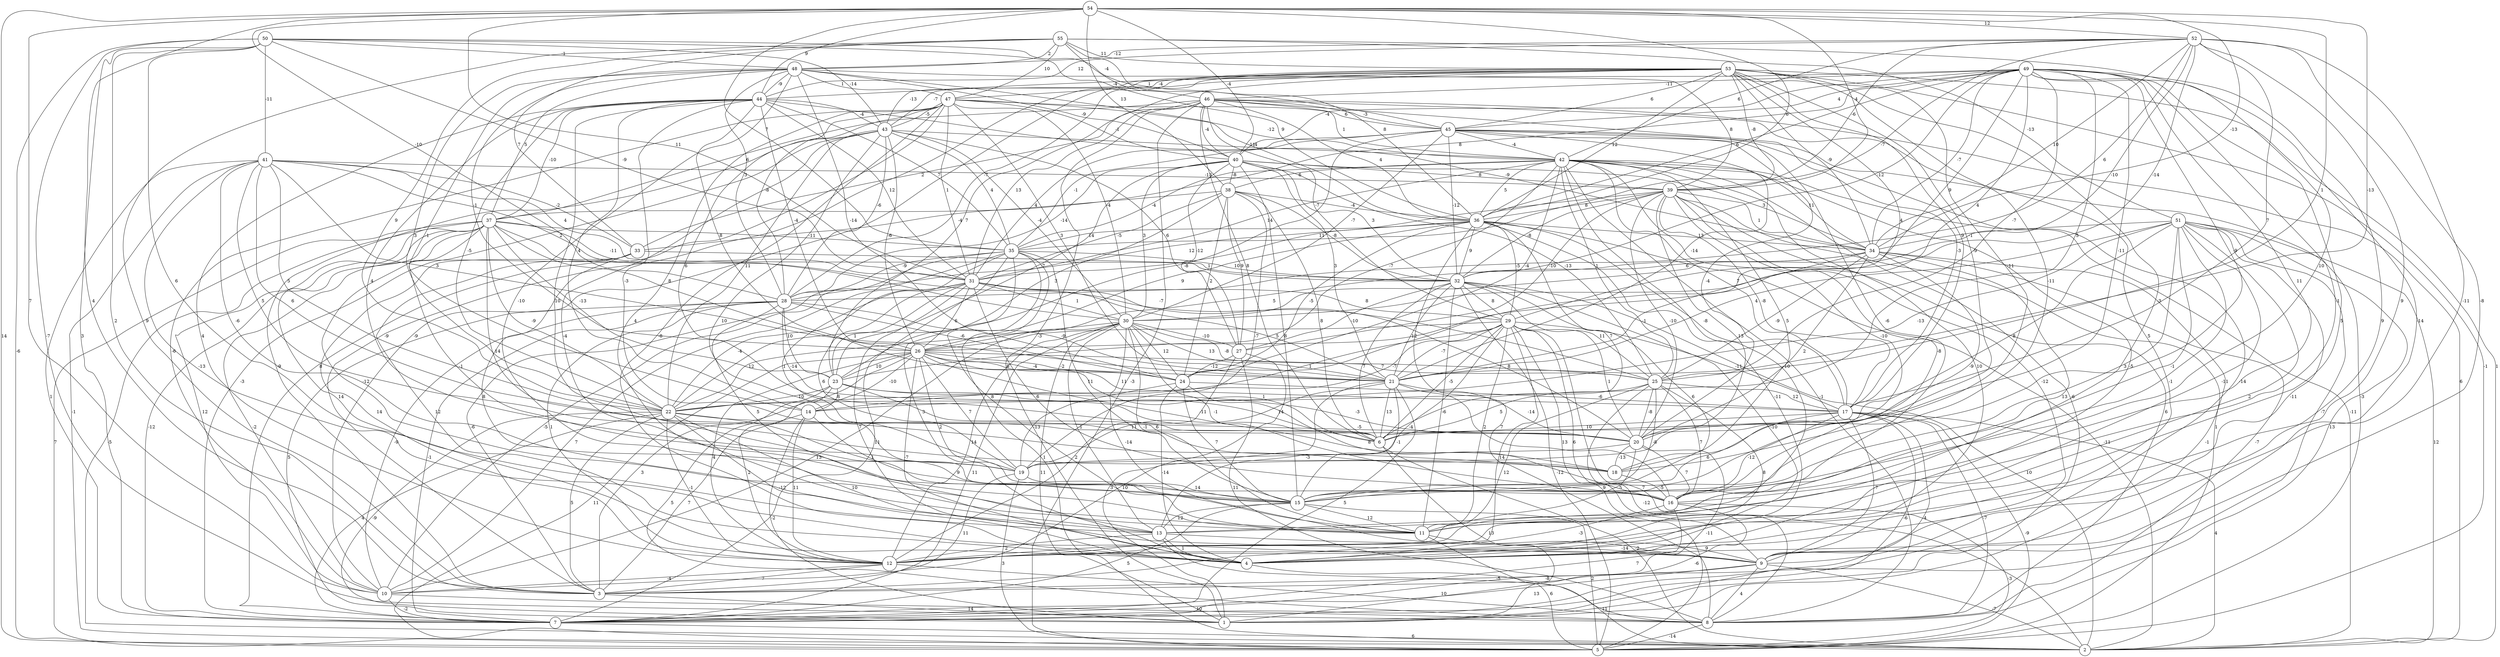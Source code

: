 graph { 
	 fontname="Helvetica,Arial,sans-serif" 
	 node [shape = circle]; 
	 55 -- 3 [label = "9"];
	 55 -- 15 [label = "10"];
	 55 -- 22 [label = "9"];
	 55 -- 33 [label = "7"];
	 55 -- 36 [label = "8"];
	 55 -- 46 [label = "-4"];
	 55 -- 47 [label = "10"];
	 55 -- 48 [label = "2"];
	 55 -- 51 [label = "-13"];
	 55 -- 53 [label = "11"];
	 54 -- 3 [label = "4"];
	 54 -- 5 [label = "14"];
	 54 -- 10 [label = "7"];
	 54 -- 21 [label = "-13"];
	 54 -- 25 [label = "1"];
	 54 -- 28 [label = "-10"];
	 54 -- 31 [label = "11"];
	 54 -- 34 [label = "-13"];
	 54 -- 35 [label = "7"];
	 54 -- 36 [label = "6"];
	 54 -- 38 [label = "13"];
	 54 -- 39 [label = "4"];
	 54 -- 40 [label = "-4"];
	 54 -- 44 [label = "9"];
	 54 -- 52 [label = "12"];
	 53 -- 2 [label = "1"];
	 53 -- 3 [label = "-9"];
	 53 -- 5 [label = "-1"];
	 53 -- 10 [label = "-9"];
	 53 -- 11 [label = "-3"];
	 53 -- 15 [label = "-11"];
	 53 -- 17 [label = "9"];
	 53 -- 18 [label = "-11"];
	 53 -- 20 [label = "-9"];
	 53 -- 23 [label = "7"];
	 53 -- 24 [label = "4"];
	 53 -- 28 [label = "-7"];
	 53 -- 34 [label = "-9"];
	 53 -- 36 [label = "12"];
	 53 -- 39 [label = "-8"];
	 53 -- 43 [label = "-13"];
	 53 -- 44 [label = "-4"];
	 53 -- 45 [label = "6"];
	 53 -- 47 [label = "-4"];
	 52 -- 4 [label = "-11"];
	 52 -- 9 [label = "-8"];
	 52 -- 12 [label = "9"];
	 52 -- 17 [label = "7"];
	 52 -- 28 [label = "6"];
	 52 -- 29 [label = "-10"];
	 52 -- 30 [label = "-14"];
	 52 -- 34 [label = "10"];
	 52 -- 35 [label = "-7"];
	 52 -- 39 [label = "-6"];
	 52 -- 42 [label = "6"];
	 52 -- 44 [label = "12"];
	 52 -- 48 [label = "-12"];
	 51 -- 2 [label = "12"];
	 51 -- 3 [label = "-7"];
	 51 -- 6 [label = "8"];
	 51 -- 8 [label = "13"];
	 51 -- 9 [label = "-11"];
	 51 -- 11 [label = "-11"];
	 51 -- 12 [label = "2"];
	 51 -- 13 [label = "-1"];
	 51 -- 15 [label = "3"];
	 51 -- 16 [label = "-1"];
	 51 -- 21 [label = "4"];
	 51 -- 22 [label = "-13"];
	 51 -- 34 [label = "-1"];
	 50 -- 3 [label = "2"];
	 50 -- 5 [label = "-6"];
	 50 -- 7 [label = "3"];
	 50 -- 8 [label = "-7"];
	 50 -- 13 [label = "6"];
	 50 -- 31 [label = "-9"];
	 50 -- 36 [label = "9"];
	 50 -- 41 [label = "-11"];
	 50 -- 43 [label = "-14"];
	 50 -- 45 [label = "1"];
	 50 -- 48 [label = "-1"];
	 49 -- 4 [label = "9"];
	 49 -- 6 [label = "-11"];
	 49 -- 9 [label = "-14"];
	 49 -- 12 [label = "5"];
	 49 -- 13 [label = "-1"];
	 49 -- 14 [label = "5"];
	 49 -- 16 [label = "11"];
	 49 -- 20 [label = "-9"];
	 49 -- 25 [label = "-7"];
	 49 -- 26 [label = "4"];
	 49 -- 30 [label = "9"];
	 49 -- 32 [label = "-12"];
	 49 -- 34 [label = "-7"];
	 49 -- 36 [label = "6"];
	 49 -- 37 [label = "8"];
	 49 -- 40 [label = "-4"];
	 49 -- 43 [label = "-7"];
	 49 -- 45 [label = "4"];
	 49 -- 46 [label = "-11"];
	 48 -- 11 [label = "-10"];
	 48 -- 14 [label = "-1"];
	 48 -- 22 [label = "3"];
	 48 -- 24 [label = "-14"];
	 48 -- 26 [label = "-1"];
	 48 -- 28 [label = "3"];
	 48 -- 36 [label = "4"];
	 48 -- 37 [label = "5"];
	 48 -- 39 [label = "8"];
	 48 -- 40 [label = "-9"];
	 48 -- 44 [label = "-9"];
	 48 -- 47 [label = "1"];
	 47 -- 4 [label = "-8"];
	 47 -- 6 [label = "6"];
	 47 -- 7 [label = "8"];
	 47 -- 10 [label = "-6"];
	 47 -- 11 [label = "4"];
	 47 -- 21 [label = "3"];
	 47 -- 28 [label = "-8"];
	 47 -- 30 [label = "-4"];
	 47 -- 31 [label = "1"];
	 47 -- 40 [label = "-1"];
	 47 -- 42 [label = "-12"];
	 47 -- 43 [label = "-5"];
	 47 -- 45 [label = "6"];
	 46 -- 1 [label = "6"];
	 46 -- 2 [label = "6"];
	 46 -- 4 [label = "5"];
	 46 -- 5 [label = "-3"];
	 46 -- 6 [label = "8"];
	 46 -- 17 [label = "-3"];
	 46 -- 29 [label = "-7"];
	 46 -- 31 [label = "13"];
	 46 -- 33 [label = "2"];
	 46 -- 36 [label = "4"];
	 46 -- 37 [label = "6"];
	 46 -- 40 [label = "-4"];
	 46 -- 42 [label = "1"];
	 46 -- 45 [label = "-3"];
	 45 -- 5 [label = "-3"];
	 45 -- 7 [label = "-14"];
	 45 -- 16 [label = "-6"];
	 45 -- 20 [label = "-4"];
	 45 -- 21 [label = "-14"];
	 45 -- 22 [label = "-8"];
	 45 -- 30 [label = "-7"];
	 45 -- 31 [label = "4"];
	 45 -- 32 [label = "-12"];
	 45 -- 35 [label = "-1"];
	 45 -- 42 [label = "-4"];
	 44 -- 12 [label = "4"];
	 44 -- 14 [label = "4"];
	 44 -- 16 [label = "10"];
	 44 -- 18 [label = "-3"];
	 44 -- 19 [label = "4"];
	 44 -- 22 [label = "-5"];
	 44 -- 24 [label = "8"];
	 44 -- 26 [label = "-4"];
	 44 -- 31 [label = "12"];
	 44 -- 34 [label = "-9"];
	 44 -- 35 [label = "7"];
	 44 -- 37 [label = "-10"];
	 44 -- 43 [label = "-4"];
	 43 -- 3 [label = "-9"];
	 43 -- 7 [label = "-3"];
	 43 -- 13 [label = "-4"];
	 43 -- 15 [label = "10"];
	 43 -- 22 [label = "11"];
	 43 -- 26 [label = "-6"];
	 43 -- 27 [label = "6"];
	 43 -- 28 [label = "-6"];
	 43 -- 30 [label = "-4"];
	 43 -- 35 [label = "4"];
	 43 -- 42 [label = "-11"];
	 42 -- 1 [label = "-6"];
	 42 -- 2 [label = "-11"];
	 42 -- 4 [label = "-5"];
	 42 -- 8 [label = "-1"];
	 42 -- 9 [label = "10"];
	 42 -- 12 [label = "-10"];
	 42 -- 16 [label = "-10"];
	 42 -- 17 [label = "7"];
	 42 -- 18 [label = "5"];
	 42 -- 23 [label = "-7"];
	 42 -- 24 [label = "-4"];
	 42 -- 25 [label = "1"];
	 42 -- 31 [label = "14"];
	 42 -- 34 [label = "11"];
	 42 -- 35 [label = "-4"];
	 42 -- 36 [label = "5"];
	 42 -- 38 [label = "6"];
	 41 -- 2 [label = "-1"];
	 41 -- 6 [label = "5"];
	 41 -- 7 [label = "1"];
	 41 -- 9 [label = "-13"];
	 41 -- 19 [label = "-6"];
	 41 -- 20 [label = "6"];
	 41 -- 21 [label = "3"];
	 41 -- 22 [label = "5"];
	 41 -- 30 [label = "2"];
	 41 -- 32 [label = "4"];
	 41 -- 33 [label = "-2"];
	 41 -- 39 [label = "-13"];
	 40 -- 15 [label = "8"];
	 40 -- 21 [label = "3"];
	 40 -- 23 [label = "-7"];
	 40 -- 25 [label = "-13"];
	 40 -- 27 [label = "-12"];
	 40 -- 28 [label = "-14"];
	 40 -- 30 [label = "3"];
	 40 -- 32 [label = "3"];
	 40 -- 34 [label = "3"];
	 40 -- 38 [label = "-8"];
	 40 -- 39 [label = "8"];
	 39 -- 5 [label = "1"];
	 39 -- 8 [label = "6"];
	 39 -- 9 [label = "-12"];
	 39 -- 15 [label = "-8"];
	 39 -- 17 [label = "-8"];
	 39 -- 19 [label = "13"];
	 39 -- 20 [label = "-10"];
	 39 -- 27 [label = "-10"];
	 39 -- 31 [label = "11"];
	 39 -- 32 [label = "-8"];
	 39 -- 34 [label = "1"];
	 39 -- 36 [label = "8"];
	 38 -- 6 [label = "8"];
	 38 -- 19 [label = "-7"];
	 38 -- 23 [label = "3"];
	 38 -- 24 [label = "2"];
	 38 -- 27 [label = "9"];
	 38 -- 31 [label = "-5"];
	 38 -- 32 [label = "-8"];
	 38 -- 33 [label = "-4"];
	 38 -- 36 [label = "-4"];
	 37 -- 2 [label = "-5"];
	 37 -- 4 [label = "14"];
	 37 -- 5 [label = "7"];
	 37 -- 7 [label = "-12"];
	 37 -- 10 [label = "12"];
	 37 -- 11 [label = "-12"];
	 37 -- 15 [label = "-1"];
	 37 -- 18 [label = "14"];
	 37 -- 22 [label = "-9"];
	 37 -- 23 [label = "-13"];
	 37 -- 25 [label = "-7"];
	 37 -- 26 [label = "8"];
	 37 -- 31 [label = "-11"];
	 37 -- 35 [label = "-11"];
	 36 -- 2 [label = "-11"];
	 36 -- 4 [label = "-11"];
	 36 -- 6 [label = "7"];
	 36 -- 8 [label = "7"];
	 36 -- 17 [label = "-8"];
	 36 -- 24 [label = "-5"];
	 36 -- 26 [label = "9"];
	 36 -- 28 [label = "12"];
	 36 -- 29 [label = "-5"];
	 36 -- 32 [label = "9"];
	 36 -- 34 [label = "13"];
	 36 -- 35 [label = "14"];
	 35 -- 2 [label = "1"];
	 35 -- 3 [label = "-6"];
	 35 -- 4 [label = "3"];
	 35 -- 7 [label = "11"];
	 35 -- 10 [label = "-5"];
	 35 -- 11 [label = "8"];
	 35 -- 15 [label = "11"];
	 35 -- 19 [label = "1"];
	 35 -- 28 [label = "-9"];
	 35 -- 32 [label = "10"];
	 34 -- 1 [label = "-1"];
	 34 -- 8 [label = "-7"];
	 34 -- 11 [label = "13"];
	 34 -- 18 [label = "-9"];
	 34 -- 20 [label = "2"];
	 34 -- 21 [label = "-1"];
	 34 -- 25 [label = "-9"];
	 34 -- 26 [label = "5"];
	 34 -- 32 [label = "6"];
	 33 -- 4 [label = "12"];
	 33 -- 10 [label = "-2"];
	 33 -- 12 [label = "14"];
	 33 -- 13 [label = "8"];
	 33 -- 32 [label = "1"];
	 32 -- 2 [label = "10"];
	 32 -- 4 [label = "-10"];
	 32 -- 5 [label = "-12"];
	 32 -- 6 [label = "7"];
	 32 -- 11 [label = "-6"];
	 32 -- 15 [label = "6"];
	 32 -- 21 [label = "12"];
	 32 -- 25 [label = "11"];
	 32 -- 27 [label = "-10"];
	 32 -- 29 [label = "8"];
	 31 -- 4 [label = "7"];
	 31 -- 10 [label = "7"];
	 31 -- 16 [label = "6"];
	 31 -- 19 [label = "6"];
	 31 -- 20 [label = "8"];
	 31 -- 21 [label = "5"];
	 31 -- 22 [label = "-4"];
	 31 -- 23 [label = "1"];
	 31 -- 26 [label = "6"];
	 31 -- 29 [label = "8"];
	 31 -- 30 [label = "1"];
	 30 -- 1 [label = "11"];
	 30 -- 7 [label = "11"];
	 30 -- 9 [label = "-14"];
	 30 -- 10 [label = "13"];
	 30 -- 11 [label = "-1"];
	 30 -- 12 [label = "14"];
	 30 -- 13 [label = "-1"];
	 30 -- 16 [label = "-1"];
	 30 -- 21 [label = "13"];
	 30 -- 22 [label = "12"];
	 30 -- 24 [label = "12"];
	 30 -- 25 [label = "-8"];
	 30 -- 27 [label = "-10"];
	 29 -- 2 [label = "7"];
	 29 -- 3 [label = "14"];
	 29 -- 5 [label = "9"];
	 29 -- 6 [label = "-5"];
	 29 -- 9 [label = "6"];
	 29 -- 11 [label = "2"];
	 29 -- 13 [label = "-4"];
	 29 -- 14 [label = "1"];
	 29 -- 17 [label = "-11"];
	 29 -- 20 [label = "1"];
	 29 -- 21 [label = "-7"];
	 29 -- 22 [label = "-7"];
	 29 -- 26 [label = "-3"];
	 28 -- 1 [label = "5"];
	 28 -- 6 [label = "-14"];
	 28 -- 7 [label = "-1"];
	 28 -- 10 [label = "-9"];
	 28 -- 12 [label = "1"];
	 28 -- 13 [label = "5"];
	 28 -- 21 [label = "-9"];
	 28 -- 23 [label = "10"];
	 28 -- 24 [label = "-6"];
	 27 -- 1 [label = "3"];
	 27 -- 8 [label = "11"];
	 27 -- 12 [label = "2"];
	 27 -- 24 [label = "-12"];
	 26 -- 3 [label = "3"];
	 26 -- 4 [label = "-7"];
	 26 -- 5 [label = "11"];
	 26 -- 6 [label = "1"];
	 26 -- 12 [label = "4"];
	 26 -- 14 [label = "-10"];
	 26 -- 15 [label = "2"];
	 26 -- 17 [label = "11"];
	 26 -- 18 [label = "-11"];
	 26 -- 19 [label = "7"];
	 26 -- 21 [label = "-2"];
	 26 -- 23 [label = "10"];
	 26 -- 24 [label = "-4"];
	 26 -- 25 [label = "7"];
	 25 -- 4 [label = "8"];
	 25 -- 6 [label = "5"];
	 25 -- 8 [label = "-12"];
	 25 -- 12 [label = "12"];
	 25 -- 15 [label = "-8"];
	 25 -- 16 [label = "7"];
	 25 -- 17 [label = "12"];
	 25 -- 20 [label = "-8"];
	 24 -- 4 [label = "-14"];
	 24 -- 15 [label = "7"];
	 24 -- 16 [label = "8"];
	 24 -- 17 [label = "-6"];
	 24 -- 19 [label = "-13"];
	 23 -- 6 [label = "14"];
	 23 -- 8 [label = "5"];
	 23 -- 12 [label = "2"];
	 23 -- 14 [label = "8"];
	 23 -- 18 [label = "6"];
	 23 -- 20 [label = "-3"];
	 23 -- 22 [label = "10"];
	 22 -- 1 [label = "-9"];
	 22 -- 3 [label = "5"];
	 22 -- 4 [label = "-12"];
	 22 -- 7 [label = "4"];
	 22 -- 9 [label = "10"];
	 22 -- 12 [label = "-1"];
	 22 -- 15 [label = "1"];
	 22 -- 20 [label = "-5"];
	 21 -- 6 [label = "13"];
	 21 -- 7 [label = "5"];
	 21 -- 10 [label = "10"];
	 21 -- 15 [label = "-1"];
	 21 -- 16 [label = "13"];
	 21 -- 19 [label = "11"];
	 21 -- 20 [label = "-14"];
	 20 -- 7 [label = "-11"];
	 20 -- 11 [label = "5"];
	 20 -- 16 [label = "7"];
	 20 -- 18 [label = "-13"];
	 20 -- 19 [label = "-3"];
	 19 -- 3 [label = "11"];
	 19 -- 5 [label = "3"];
	 19 -- 15 [label = "14"];
	 18 -- 16 [label = "-5"];
	 17 -- 1 [label = "-6"];
	 17 -- 2 [label = "4"];
	 17 -- 5 [label = "-9"];
	 17 -- 6 [label = "10"];
	 17 -- 7 [label = "4"];
	 17 -- 8 [label = "-7"];
	 17 -- 9 [label = "-7"];
	 17 -- 15 [label = "6"];
	 17 -- 16 [label = "-12"];
	 16 -- 1 [label = "-6"];
	 16 -- 4 [label = "-3"];
	 16 -- 5 [label = "-3"];
	 16 -- 7 [label = "7"];
	 15 -- 5 [label = "2"];
	 15 -- 7 [label = "5"];
	 15 -- 11 [label = "12"];
	 15 -- 13 [label = "12"];
	 14 -- 1 [label = "-2"];
	 14 -- 3 [label = "7"];
	 14 -- 11 [label = "9"];
	 14 -- 12 [label = "11"];
	 13 -- 4 [label = "1"];
	 13 -- 8 [label = "-5"];
	 13 -- 9 [label = "-14"];
	 13 -- 12 [label = "2"];
	 12 -- 3 [label = "7"];
	 12 -- 8 [label = "10"];
	 12 -- 10 [label = "-4"];
	 11 -- 5 [label = "6"];
	 11 -- 9 [label = "9"];
	 10 -- 7 [label = "-2"];
	 10 -- 8 [label = "10"];
	 9 -- 2 [label = "-7"];
	 9 -- 3 [label = "-8"];
	 9 -- 7 [label = "13"];
	 9 -- 8 [label = "4"];
	 8 -- 5 [label = "-14"];
	 7 -- 2 [label = "6"];
	 6 -- 1 [label = "13"];
	 6 -- 2 [label = "-2"];
	 4 -- 2 [label = "11"];
	 3 -- 1 [label = "14"];
	 1;
	 2;
	 3;
	 4;
	 5;
	 6;
	 7;
	 8;
	 9;
	 10;
	 11;
	 12;
	 13;
	 14;
	 15;
	 16;
	 17;
	 18;
	 19;
	 20;
	 21;
	 22;
	 23;
	 24;
	 25;
	 26;
	 27;
	 28;
	 29;
	 30;
	 31;
	 32;
	 33;
	 34;
	 35;
	 36;
	 37;
	 38;
	 39;
	 40;
	 41;
	 42;
	 43;
	 44;
	 45;
	 46;
	 47;
	 48;
	 49;
	 50;
	 51;
	 52;
	 53;
	 54;
	 55;
}
